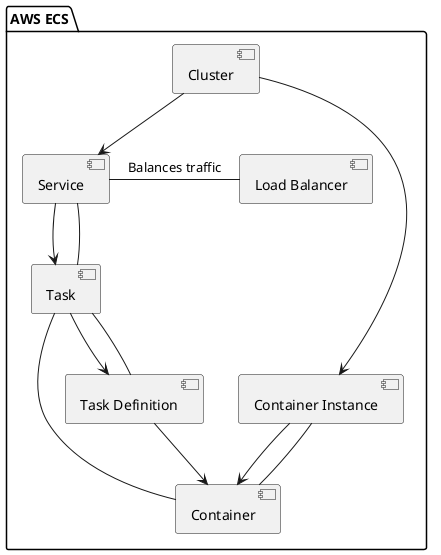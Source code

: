 @startuml
package "AWS ECS" {
    [Cluster] --> [Service]
    [Service] --> [Task]
    [Task] --> [Task Definition]
    [Task Definition] --> [Container]

    [Cluster] --> [Container Instance]
    [Container Instance] --> [Container]

    [Load Balancer] - [Service] : Balances traffic
'    [Auto Scaling Group] - [Service] : Scales tasks

'    [User] -right-> [Cluster] : Manages
'    [User] -right-> [Task Definition] : Defines
}

component Cluster {
    [Service] -- [Task]
}

component Service {
    [Task] -- [Task Definition]
    [Task] -- [Container]
}

component Task {
    [Container Instance] -- [Container]
}

@enduml
